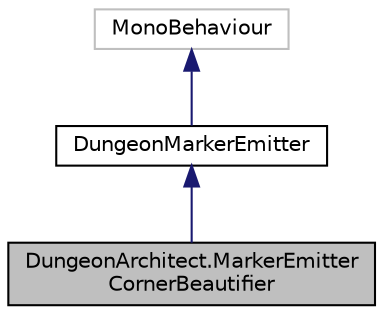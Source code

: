 digraph "DungeonArchitect.MarkerEmitterCornerBeautifier"
{
  edge [fontname="Helvetica",fontsize="10",labelfontname="Helvetica",labelfontsize="10"];
  node [fontname="Helvetica",fontsize="10",shape=record];
  Node1 [label="DungeonArchitect.MarkerEmitter\lCornerBeautifier",height=0.2,width=0.4,color="black", fillcolor="grey75", style="filled", fontcolor="black"];
  Node2 -> Node1 [dir="back",color="midnightblue",fontsize="10",style="solid",fontname="Helvetica"];
  Node2 [label="DungeonMarkerEmitter",height=0.2,width=0.4,color="black", fillcolor="white", style="filled",URL="$class_dungeon_architect_1_1_dungeon_marker_emitter.html",tooltip="Marker Emitters let you emit your own markers anywhere in the map. Implement this class and add it to..."];
  Node3 -> Node2 [dir="back",color="midnightblue",fontsize="10",style="solid",fontname="Helvetica"];
  Node3 [label="MonoBehaviour",height=0.2,width=0.4,color="grey75", fillcolor="white", style="filled"];
}
